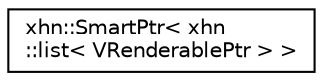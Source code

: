 digraph "Graphical Class Hierarchy"
{
  edge [fontname="Helvetica",fontsize="10",labelfontname="Helvetica",labelfontsize="10"];
  node [fontname="Helvetica",fontsize="10",shape=record];
  rankdir="LR";
  Node1 [label="xhn::SmartPtr\< xhn\l::list\< VRenderablePtr \> \>",height=0.2,width=0.4,color="black", fillcolor="white", style="filled",URL="$classxhn_1_1_smart_ptr.html"];
}
